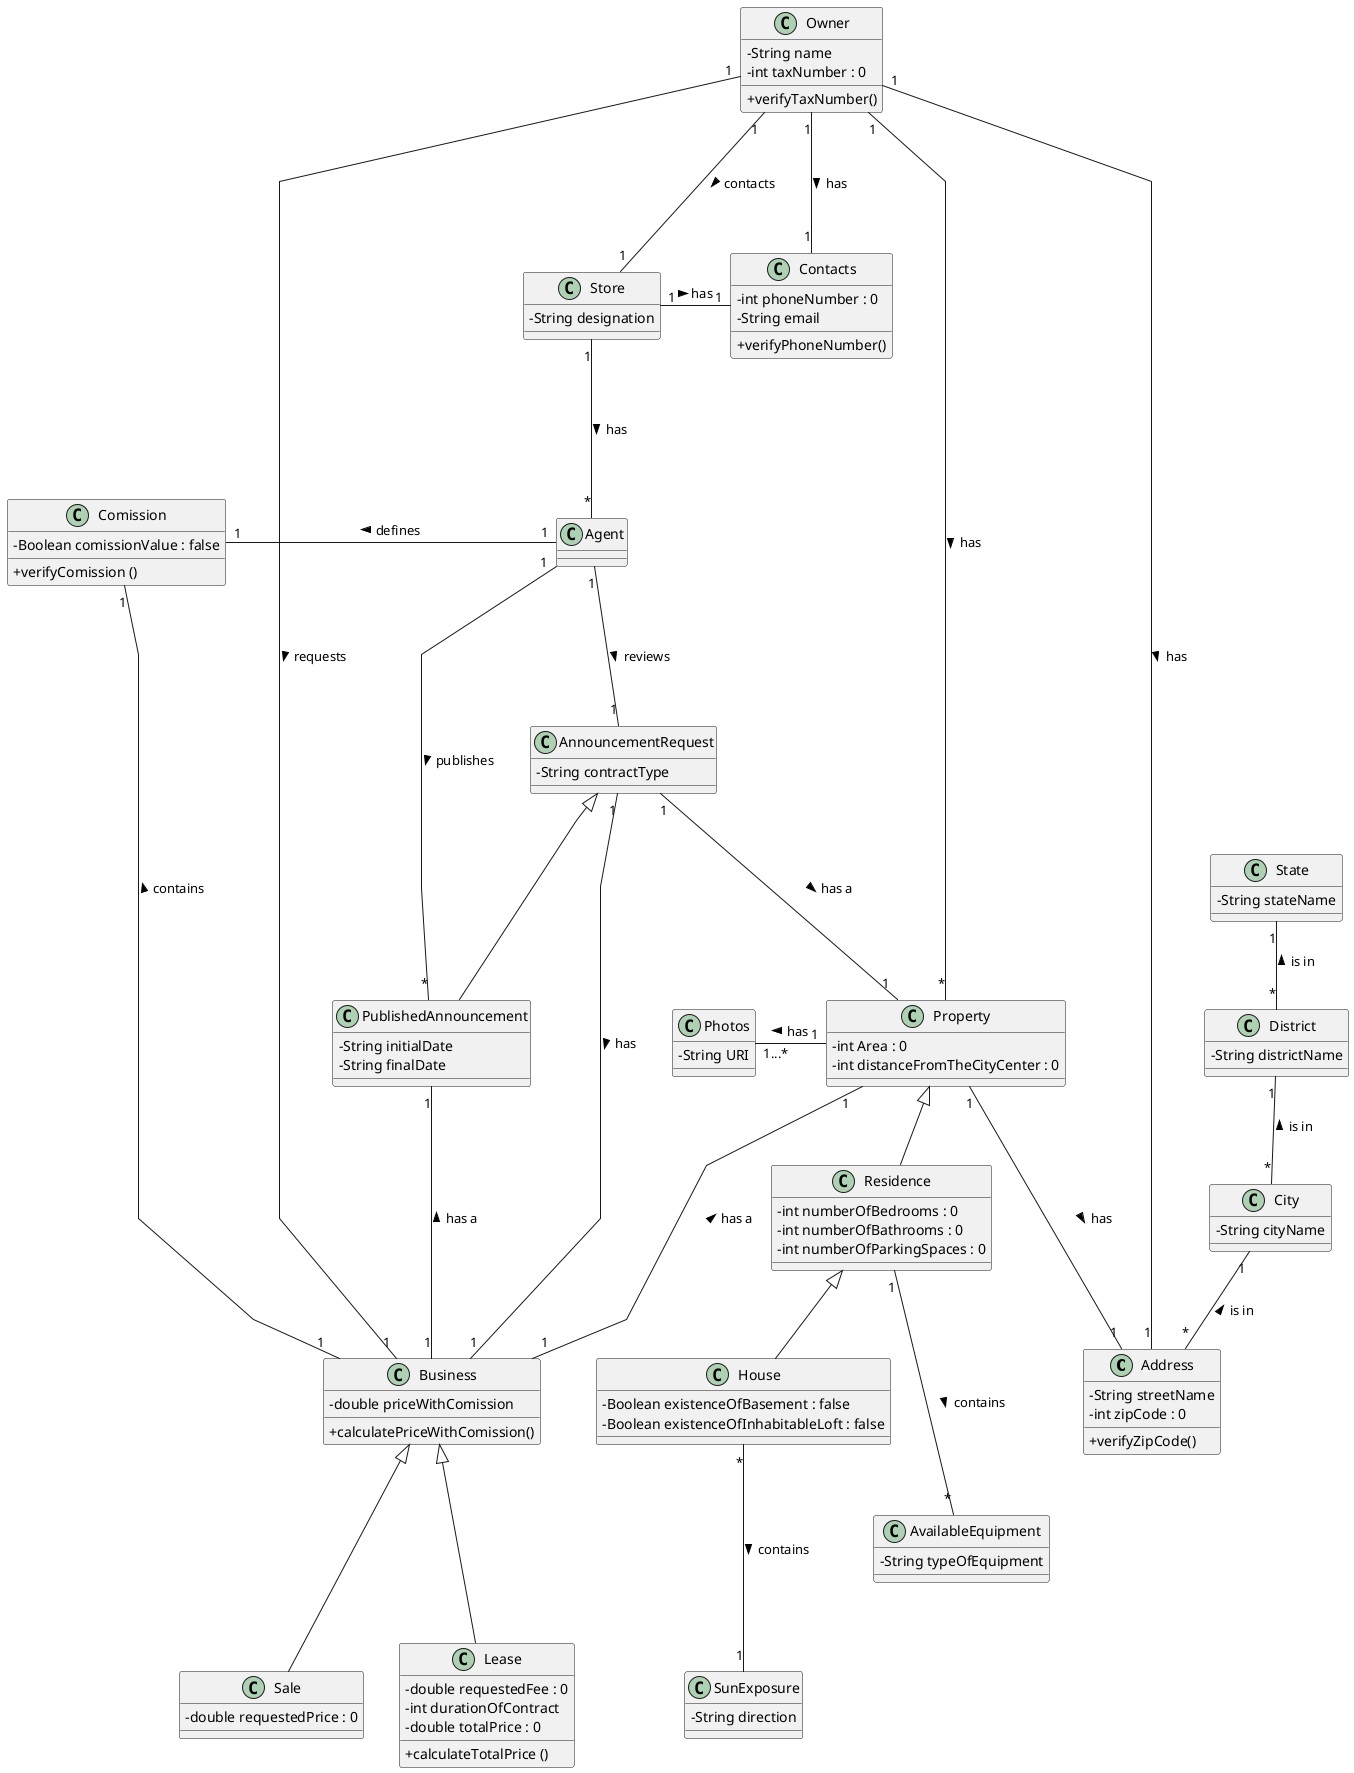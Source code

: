 @startuml
'skinparam monochrome true
skinparam packageStyle rectangle
skinparam shadowing false
skinparam linetype polyline
'skinparam linetype orto

skinparam classAttributeIconSize 0

'left to right direction

class Address {
    -String streetName
    -int zipCode : 0

    +verifyZipCode()
}

class City {
    - String cityName
}

class District {
    - String districtName
}

class State {
    - String stateName
}




class Contacts {
    - int phoneNumber : 0
    - String email

    +verifyPhoneNumber()
}

class Business {
    -double priceWithComission

    +calculatePriceWithComission()
}

class Store {
    - String designation
}

class Owner {
    - String name
    - int taxNumber : 0

    +verifyTaxNumber()
}




class Residence {
    - int numberOfBedrooms : 0
    - int numberOfBathrooms : 0
    - int numberOfParkingSpaces : 0
}

class Property {
    - int Area : 0
    - int distanceFromTheCityCenter : 0
}

class Photos{
    - String URI
}

class House {
    - Boolean existenceOfBasement : false
    - Boolean existenceOfInhabitableLoft : false
}

class SunExposure {
    - String direction
}

class AvailableEquipment {
    - String typeOfEquipment
}



class Comission{
    - Boolean comissionValue : false

    +verifyComission ()
}


class Sale{
    - double requestedPrice : 0
}

class Lease {
    - double requestedFee : 0
    - int durationOfContract
    - double totalPrice : 0

    +calculateTotalPrice ()
}

class AnnouncementRequest {
    - String contractType
}

class PublishedAnnouncement {
    - String initialDate
    - String finalDate
}

City "1"-- "*" Address: is in <
District "1"-- "*" City: is in <
State "1"-- "*" District: is in <


Owner "1" -down-- "1" Contacts: has >
Store "1" -right-- "1" Contacts: has >
Address "1" -left-- "1" Owner: has <
Owner "1" -down-- "1" Store: contacts >
Agent "*" -up-- "1" Store: has <


Residence <|-down- House
Property <|-down- Residence
Property "1" -left-- "1...*" Photos: has >
SunExposure "1" -up-- "*" House: contains <
Address "1" -up-- "1" Property: has <
Owner "1" -down-- "*" Property: has >
AvailableEquipment "*" -up-- "1" Residence: contains <


Comission "1" -right-- "1" Agent: defines <
Comission "1" --- "1" Business: contains <
Owner "1" --- "1" Business: requests >
Property "1" --- "1" Business: has a <
AnnouncementRequest "1" --- "1" Business: has >
Agent "1" --- "1" AnnouncementRequest : reviews >
AnnouncementRequest "1" --- "1" Property: has a >
AnnouncementRequest  <|---  PublishedAnnouncement
PublishedAnnouncement "*" --- "1" Agent: publishes <
PublishedAnnouncement "1" --- "1" Business: has a <
Business <|--- Lease
Business <|--- Sale



'class UserSession
'{
'    + getUserEmail()
'}
'
'class Employee {
'    - name
'    - email
'    - position
'    - phone
'}
'
'class Task {
'    - String reference
'    - String description
'    - String informalDescription
'    - String technicalDescription
'    - Integer duration
'    - Double cost
'
'    + Task(reference, description,\ninformalDescription, technicalDescription,\nduration, cost, createdBy, taskCategory)
'}
'
'class TaskCategory {
'    - String description
'
'    + TaskCategory(description)
'}
'
'class Organization {
'    - String name
'    - String vatNumber
'    - String website
'    - String phone
'    - String email
'
'    - addTask(task)
'    - validateTask(task)
'    + anyEmployeeHasEmail(email)
'    + Organization(name, vatNumber, webSite, phone, email, postalAddress, manager)
'    + createTask(reference, description, informalDesccription,\ntechnicalDescription, duration, cost, taskCategoryDescription)
'    - getEmployeeByEmail(email)
'
''  +saveTask(task)
'}
'
'class TaskCategoryRepository {
'    + getTaskCategoryByDescription(description)
'}
'
'class OrganizationRepository {
'    + getOrganizationByEmployeeEmail(email)
'}
'
'class Repositories {
'    - Repositories()
'    + getInstance() : Repositories
'    + getTaskCategoryRepository()
'    + getOrganizationRepository()
'}
'
'class CreateTaskController {
'    + CreateTaskController(organizationRepository, taskCategoryRepository)
'    + getTaskCategories()
'    + createTask(userEmail, reference, description,\ninformalDescription, technicalDescription,\nduration, cost, categoryDescription)
'    - getTaskCategoryByDescription(taskCategoryDescription)
'    - getEmployeeFromSession()
'}
'
'note right of CreateTaskController
'    - userEmail is obtained
'    from the user session
'    - categoryDescription
'    is retrieved from selected data
'end note
'
'note bottom of TaskCategoryRepository
'    - used for displaying
'    the category list
'end note
'
'class CreateTaskUI {
'}
'
'Repositories -> Repositories : instance
'ApplicationSession -> ApplicationSession : instance
'
'CreateTaskUI .> CreateTaskController
'
'CreateTaskController .> Repositories : repositories
'
'Repositories -> "1" TaskCategoryRepository
'
'CreateTaskController ..> TaskCategory
'CreateTaskController ..> OrganizationRepository : organizationRepository
'CreateTaskController ..> TaskCategoryRepository : TaskCategoryRepository
'
'Repositories --> "1" OrganizationRepository
'
'OrganizationRepository --> "*" Organization
'ApplicationSession --> "1" UserSession : userSession
'
'CreateTaskController ..> "1" Organization : organization
'CreateTaskController ..> ApplicationSession
'CreateTaskController ..> UserSession
'Task "*" --> "1" TaskCategory : taskCategory
'TaskCategoryRepository "1" --> "*" TaskCategory : taskCategory
'Organization "1" --> "*" Task : tasks
'Task --> Employee : createdBy
'
'Organization --> "*" Employee : employs

@enduml